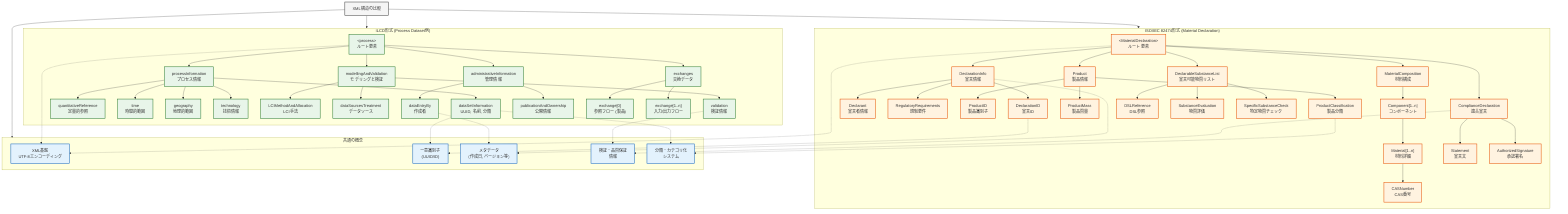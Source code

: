 %% XML構造比較: ILCD vs ISO/IEC 82474

graph TB
    %% スタイル定義
    classDef ilcdStyle fill:#e8f5e9,stroke:#2e7d32,stroke-width:2px
    classDef isoStyle fill:#fff3e0,stroke:#e65100,stroke-width:2px
    classDef commonStyle fill:#e3f2fd,stroke:#1565c0,stroke-width:2px
    classDef headerStyle fill:#f5f5f5,stroke:#424242,stroke-width:2px

    %% タイトル
    Title["XML構造の比較"]:::headerStyle

    %% ILCD構造
    subgraph ILCDStruct["ILCD形式 (Process Dataset例)"]
        ILCDRoot["&lt;process&gt;<br/>ルート要素"]:::ilcdStyle

        ILCDProcInfo["processInformation<br/>プロセス情報"]:::ilcdStyle
        ILCDDataSet["dataSetInformation<br/>UUID, 名前, 分類"]:::ilcdStyle
        ILCDQuant["quantitativeReference<br/>定量的参照"]:::ilcdStyle
        ILCDTime["time<br/>時間的範囲"]:::ilcdStyle
        ILCDGeo["geography<br/>地理的範囲"]:::ilcdStyle
        ILCDTech["technology<br/>技術情報"]:::ilcdStyle

        ILCDModel["modellingAndValidation<br/>モデリングと検証"]:::ilcdStyle
        ILCDLCI["LCIMethodAndAllocation<br/>LCI手法"]:::ilcdStyle
        ILCDData["dataSourcesTreatment<br/>データソース"]:::ilcdStyle
        ILCDValid["validation<br/>検証情報"]:::ilcdStyle

        ILCDAdmin["administrativeInformation<br/>管理情報"]:::ilcdStyle
        ILCDEntry["dataEntryBy<br/>作成者"]:::ilcdStyle
        ILCDPub["publicationAndOwnership<br/>公開情報"]:::ilcdStyle

        ILCDExch["exchanges<br/>交換データ"]:::ilcdStyle
        ILCDExch1["exchange[0]<br/>参照フロー (製品)"]:::ilcdStyle
        ILCDExch2["exchange[1..n]<br/>入力/出力フロー"]:::ilcdStyle
    end

    %% ISO/IEC 82474構造
    subgraph ISOStruct["ISO/IEC 82474形式 (Material Declaration)"]
        ISORoot["&lt;MaterialDeclaration&gt;<br/>ルート要素"]:::isoStyle

        ISODeclInfo["DeclarationInfo<br/>宣言情報"]:::isoStyle
        ISODeclID["DeclarationID<br/>宣言ID"]:::isoStyle
        ISODeclarant["Declarant<br/>宣言者情報"]:::isoStyle
        ISORegReq["RegulatoryRequirements<br/>規制要件"]:::isoStyle

        ISOProd["Product<br/>製品情報"]:::isoStyle
        ISOProdID["ProductID<br/>製品識別子"]:::isoStyle
        ISOProdClass["ProductClassification<br/>製品分類"]:::isoStyle
        ISOProdMass["ProductMass<br/>製品質量"]:::isoStyle

        ISOMatComp["MaterialComposition<br/>材料構成"]:::isoStyle
        ISOComp["Component[1..n]<br/>コンポーネント"]:::isoStyle
        ISOMat["Material[1..n]<br/>材料詳細"]:::isoStyle
        ISOCASNum["CASNumber<br/>CAS番号"]:::isoStyle

        ISODSL["DeclarableSubstanceList<br/>宣言可能物質リスト"]:::isoStyle
        ISODSLRef["DSLReference<br/>DSL参照"]:::isoStyle
        ISOSubEval["SubstanceEvaluation<br/>物質評価"]:::isoStyle
        ISOSpecCheck["SpecificSubstanceCheck<br/>特定物質チェック"]:::isoStyle

        ISOCompl["ComplianceDeclaration<br/>適合宣言"]:::isoStyle
        ISOStmt["Statement<br/>宣言文"]:::isoStyle
        ISOSig["AuthorizedSignature<br/>承認署名"]:::isoStyle
    end

    %% 共通概念
    subgraph Common["共通の概念"]
        CommonXML["XML基盤<br/>UTF-8エンコーディング"]:::commonStyle
        CommonUUID["一意識別子<br/>(UUID/ID)"]:::commonStyle
        CommonMeta["メタデータ<br/>(作成日, バージョン等)"]:::commonStyle
        CommonValid["検証・品質保証<br/>情報"]:::commonStyle
        CommonClass["分類・カテゴリ化<br/>システム"]:::commonStyle
    end

    %% 接続: ILCD階層
    ILCDRoot --> ILCDProcInfo
    ILCDRoot --> ILCDModel
    ILCDRoot --> ILCDAdmin
    ILCDRoot --> ILCDExch

    ILCDProcInfo --> ILCDDataSet
    ILCDProcInfo --> ILCDQuant
    ILCDProcInfo --> ILCDTime
    ILCDProcInfo --> ILCDGeo
    ILCDProcInfo --> ILCDTech

    ILCDModel --> ILCDLCI
    ILCDModel --> ILCDData
    ILCDModel --> ILCDValid

    ILCDAdmin --> ILCDEntry
    ILCDAdmin --> ILCDPub

    ILCDExch --> ILCDExch1
    ILCDExch --> ILCDExch2

    %% 接続: ISO/IEC 82474階層
    ISORoot --> ISODeclInfo
    ISORoot --> ISOProd
    ISORoot --> ISOMatComp
    ISORoot --> ISODSL
    ISORoot --> ISOCompl

    ISODeclInfo --> ISODeclID
    ISODeclInfo --> ISODeclarant
    ISODeclInfo --> ISORegReq

    ISOProd --> ISOProdID
    ISOProd --> ISOProdClass
    ISOProd --> ISOProdMass

    ISOMatComp --> ISOComp
    ISOComp --> ISOMat
    ISOMat --> ISOCASNum

    ISODSL --> ISODSLRef
    ISODSL --> ISOSubEval
    ISODSL --> ISOSpecCheck

    ISOCompl --> ISOStmt
    ISOCompl --> ISOSig

    %% 共通概念への接続
    ILCDRoot -.-> CommonXML
    ISORoot -.-> CommonXML

    ILCDDataSet -.-> CommonUUID
    ISODeclID -.-> CommonUUID

    ILCDEntry -.-> CommonMeta
    ISODeclInfo -.-> CommonMeta

    ILCDValid -.-> CommonValid
    ISOCompl -.-> CommonValid

    ILCDDataSet -.-> CommonClass
    ISOProdClass -.-> CommonClass

    %% タイトル接続
    Title --> ILCDStruct
    Title --> ISOStruct
    Title --> Common